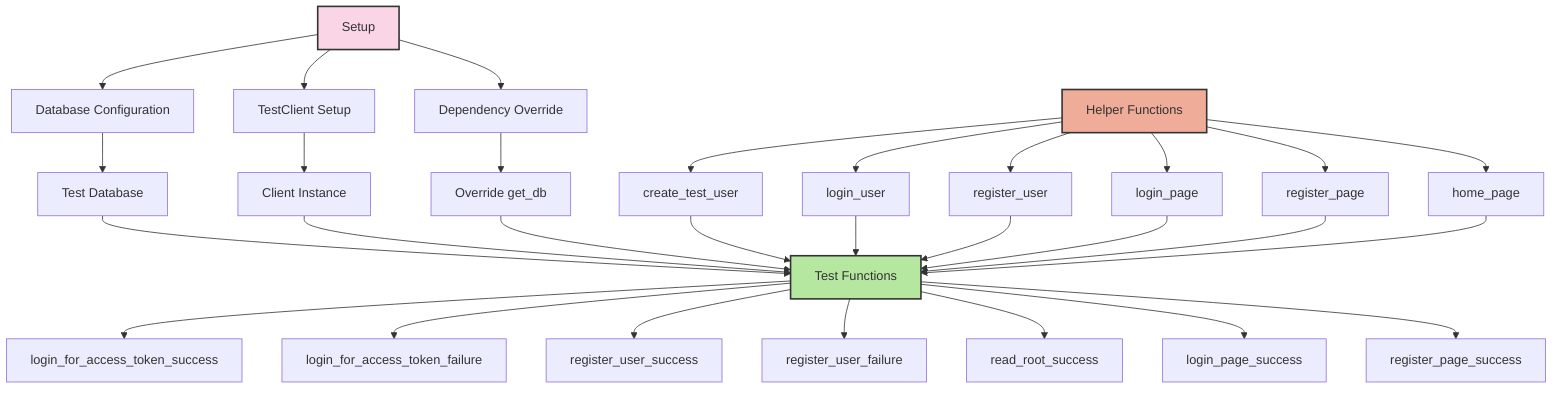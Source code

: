 graph TD
    A[Setup] --> B[Database Configuration]
    A --> C[TestClient Setup]
    A --> D[Dependency Override]
    
    B --> E[Test Database]
    C --> F[Client Instance]
    D --> G[Override get_db]
    
    H[Helper Functions] --> I[create_test_user]
    H --> J[login_user]
    H --> K[register_user]
    H --> L[login_page]
    H --> M[register_page]
    H --> N[home_page]
    
    O[Test Functions] --> P[login_for_access_token_success]
    O --> Q[login_for_access_token_failure]
    O --> R[register_user_success]
    O --> S[register_user_failure]
    O --> T[read_root_success]
    O --> U[login_page_success]
    O --> V[register_page_success]
    
    E --> O
    F --> O
    G --> O
    I --> O
    J --> O
    K --> O
    L --> O
    M --> O
    N --> O

    style A fill:#f9d5e5,stroke:#333,stroke-width:2px
    style H fill:#eeac99,stroke:#333,stroke-width:2px
    style O fill:#b5e7a0,stroke:#333,stroke-width:2px
